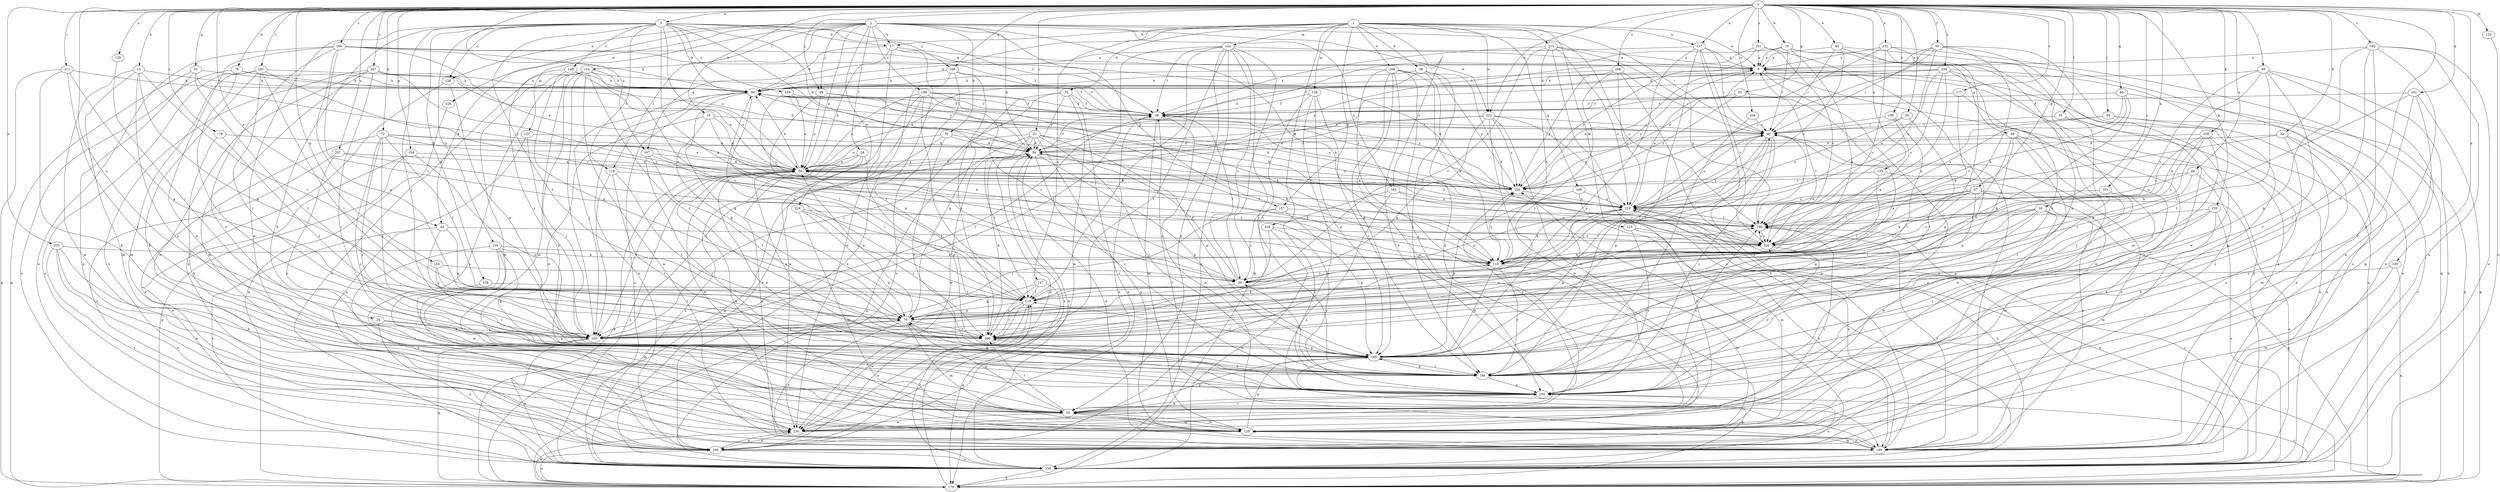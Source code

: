strict digraph  {
0;
1;
2;
3;
9;
10;
14;
16;
17;
20;
21;
24;
28;
29;
30;
32;
35;
38;
39;
44;
48;
49;
50;
55;
56;
58;
59;
62;
65;
66;
67;
69;
70;
72;
78;
79;
80;
89;
90;
95;
99;
100;
101;
108;
110;
114;
118;
119;
120;
122;
125;
126;
127;
129;
130;
133;
135;
137;
138;
139;
140;
147;
148;
149;
150;
154;
155;
157;
158;
160;
161;
164;
167;
168;
170;
177;
178;
180;
182;
184;
185;
189;
190;
193;
199;
200;
204;
207;
208;
210;
211;
215;
216;
220;
222;
226;
229;
230;
231;
233;
235;
239;
240;
247;
249;
250;
256;
259;
0 -> 3  [label=a];
0 -> 10  [label=b];
0 -> 14  [label=b];
0 -> 16  [label=b];
0 -> 21  [label=c];
0 -> 24  [label=c];
0 -> 28  [label=c];
0 -> 29  [label=c];
0 -> 32  [label=d];
0 -> 44  [label=e];
0 -> 48  [label=e];
0 -> 49  [label=e];
0 -> 55  [label=f];
0 -> 56  [label=f];
0 -> 62  [label=g];
0 -> 65  [label=g];
0 -> 66  [label=g];
0 -> 67  [label=g];
0 -> 72  [label=h];
0 -> 78  [label=h];
0 -> 89  [label=i];
0 -> 95  [label=j];
0 -> 99  [label=j];
0 -> 101  [label=k];
0 -> 108  [label=k];
0 -> 120  [label=m];
0 -> 130  [label=n];
0 -> 133  [label=n];
0 -> 135  [label=n];
0 -> 137  [label=n];
0 -> 154  [label=p];
0 -> 155  [label=p];
0 -> 161  [label=q];
0 -> 164  [label=q];
0 -> 167  [label=q];
0 -> 177  [label=r];
0 -> 178  [label=r];
0 -> 180  [label=r];
0 -> 182  [label=s];
0 -> 184  [label=s];
0 -> 193  [label=t];
0 -> 199  [label=t];
0 -> 204  [label=u];
0 -> 207  [label=u];
0 -> 211  [label=v];
0 -> 222  [label=w];
0 -> 231  [label=x];
0 -> 233  [label=x];
0 -> 235  [label=x];
0 -> 239  [label=x];
0 -> 247  [label=y];
0 -> 249  [label=y];
0 -> 256  [label=z];
1 -> 9  [label=a];
1 -> 17  [label=b];
1 -> 35  [label=d];
1 -> 38  [label=d];
1 -> 122  [label=m];
1 -> 125  [label=m];
1 -> 126  [label=m];
1 -> 137  [label=n];
1 -> 147  [label=o];
1 -> 157  [label=p];
1 -> 167  [label=q];
1 -> 168  [label=q];
1 -> 185  [label=s];
1 -> 208  [label=u];
1 -> 215  [label=v];
1 -> 216  [label=v];
1 -> 222  [label=w];
2 -> 17  [label=b];
2 -> 39  [label=d];
2 -> 49  [label=e];
2 -> 50  [label=e];
2 -> 58  [label=f];
2 -> 79  [label=h];
2 -> 90  [label=i];
2 -> 99  [label=j];
2 -> 110  [label=k];
2 -> 114  [label=l];
2 -> 118  [label=l];
2 -> 127  [label=m];
2 -> 138  [label=n];
2 -> 157  [label=p];
2 -> 185  [label=s];
2 -> 189  [label=s];
2 -> 190  [label=s];
2 -> 222  [label=w];
2 -> 226  [label=w];
2 -> 229  [label=w];
3 -> 17  [label=b];
3 -> 20  [label=b];
3 -> 39  [label=d];
3 -> 50  [label=e];
3 -> 59  [label=f];
3 -> 80  [label=h];
3 -> 100  [label=j];
3 -> 110  [label=k];
3 -> 118  [label=l];
3 -> 138  [label=n];
3 -> 139  [label=n];
3 -> 148  [label=o];
3 -> 149  [label=o];
3 -> 158  [label=p];
3 -> 200  [label=t];
3 -> 230  [label=w];
3 -> 249  [label=y];
3 -> 250  [label=y];
9 -> 80  [label=h];
9 -> 150  [label=o];
9 -> 170  [label=q];
9 -> 250  [label=y];
9 -> 259  [label=z];
10 -> 9  [label=a];
10 -> 39  [label=d];
10 -> 69  [label=g];
10 -> 90  [label=i];
10 -> 110  [label=k];
10 -> 160  [label=p];
14 -> 70  [label=g];
14 -> 80  [label=h];
14 -> 119  [label=l];
14 -> 129  [label=m];
14 -> 230  [label=w];
14 -> 259  [label=z];
16 -> 20  [label=b];
16 -> 50  [label=e];
16 -> 70  [label=g];
16 -> 90  [label=i];
16 -> 110  [label=k];
17 -> 9  [label=a];
17 -> 50  [label=e];
17 -> 80  [label=h];
17 -> 200  [label=t];
17 -> 210  [label=u];
17 -> 230  [label=w];
20 -> 70  [label=g];
20 -> 129  [label=m];
20 -> 160  [label=p];
20 -> 200  [label=t];
20 -> 230  [label=w];
20 -> 259  [label=z];
21 -> 39  [label=d];
21 -> 100  [label=j];
21 -> 110  [label=k];
21 -> 119  [label=l];
21 -> 140  [label=n];
21 -> 160  [label=p];
21 -> 170  [label=q];
21 -> 180  [label=r];
21 -> 230  [label=w];
24 -> 100  [label=j];
24 -> 150  [label=o];
24 -> 160  [label=p];
28 -> 20  [label=b];
28 -> 70  [label=g];
28 -> 119  [label=l];
28 -> 170  [label=q];
28 -> 190  [label=s];
28 -> 200  [label=t];
28 -> 220  [label=v];
29 -> 90  [label=i];
29 -> 200  [label=t];
29 -> 210  [label=u];
30 -> 39  [label=d];
30 -> 59  [label=f];
30 -> 119  [label=l];
30 -> 210  [label=u];
32 -> 39  [label=d];
32 -> 129  [label=m];
32 -> 140  [label=n];
32 -> 220  [label=v];
32 -> 259  [label=z];
35 -> 39  [label=d];
35 -> 59  [label=f];
35 -> 70  [label=g];
35 -> 100  [label=j];
35 -> 170  [label=q];
35 -> 230  [label=w];
38 -> 20  [label=b];
38 -> 50  [label=e];
38 -> 80  [label=h];
38 -> 180  [label=r];
38 -> 220  [label=v];
39 -> 50  [label=e];
39 -> 59  [label=f];
39 -> 160  [label=p];
39 -> 180  [label=r];
39 -> 220  [label=v];
39 -> 240  [label=x];
44 -> 9  [label=a];
44 -> 90  [label=i];
44 -> 119  [label=l];
44 -> 150  [label=o];
44 -> 210  [label=u];
48 -> 20  [label=b];
48 -> 110  [label=k];
48 -> 210  [label=u];
48 -> 250  [label=y];
49 -> 70  [label=g];
49 -> 100  [label=j];
49 -> 220  [label=v];
49 -> 240  [label=x];
50 -> 39  [label=d];
50 -> 80  [label=h];
50 -> 100  [label=j];
50 -> 110  [label=k];
50 -> 119  [label=l];
50 -> 150  [label=o];
50 -> 210  [label=u];
50 -> 250  [label=y];
55 -> 90  [label=i];
55 -> 180  [label=r];
55 -> 240  [label=x];
56 -> 9  [label=a];
56 -> 90  [label=i];
56 -> 110  [label=k];
56 -> 129  [label=m];
56 -> 210  [label=u];
56 -> 230  [label=w];
56 -> 250  [label=y];
58 -> 50  [label=e];
58 -> 140  [label=n];
58 -> 150  [label=o];
58 -> 160  [label=p];
58 -> 230  [label=w];
59 -> 90  [label=i];
59 -> 129  [label=m];
59 -> 140  [label=n];
59 -> 150  [label=o];
62 -> 80  [label=h];
62 -> 140  [label=n];
62 -> 170  [label=q];
62 -> 200  [label=t];
62 -> 250  [label=y];
65 -> 59  [label=f];
65 -> 220  [label=v];
65 -> 250  [label=y];
66 -> 59  [label=f];
66 -> 70  [label=g];
66 -> 170  [label=q];
66 -> 190  [label=s];
66 -> 220  [label=v];
67 -> 30  [label=c];
67 -> 110  [label=k];
67 -> 129  [label=m];
67 -> 150  [label=o];
67 -> 160  [label=p];
67 -> 210  [label=u];
67 -> 220  [label=v];
69 -> 39  [label=d];
69 -> 70  [label=g];
69 -> 160  [label=p];
69 -> 180  [label=r];
69 -> 230  [label=w];
69 -> 240  [label=x];
70 -> 50  [label=e];
70 -> 100  [label=j];
70 -> 110  [label=k];
70 -> 129  [label=m];
70 -> 140  [label=n];
70 -> 200  [label=t];
72 -> 39  [label=d];
72 -> 50  [label=e];
72 -> 100  [label=j];
72 -> 119  [label=l];
72 -> 180  [label=r];
72 -> 240  [label=x];
72 -> 250  [label=y];
72 -> 259  [label=z];
78 -> 39  [label=d];
78 -> 80  [label=h];
78 -> 100  [label=j];
78 -> 150  [label=o];
79 -> 39  [label=d];
79 -> 50  [label=e];
79 -> 170  [label=q];
79 -> 180  [label=r];
79 -> 210  [label=u];
80 -> 59  [label=f];
80 -> 70  [label=g];
80 -> 100  [label=j];
80 -> 119  [label=l];
80 -> 150  [label=o];
80 -> 210  [label=u];
80 -> 240  [label=x];
80 -> 250  [label=y];
89 -> 80  [label=h];
89 -> 110  [label=k];
89 -> 140  [label=n];
89 -> 150  [label=o];
89 -> 180  [label=r];
89 -> 200  [label=t];
89 -> 220  [label=v];
90 -> 39  [label=d];
90 -> 59  [label=f];
90 -> 119  [label=l];
90 -> 140  [label=n];
90 -> 160  [label=p];
90 -> 200  [label=t];
90 -> 210  [label=u];
90 -> 259  [label=z];
95 -> 90  [label=i];
95 -> 140  [label=n];
95 -> 150  [label=o];
95 -> 190  [label=s];
99 -> 30  [label=c];
99 -> 39  [label=d];
99 -> 50  [label=e];
99 -> 59  [label=f];
100 -> 9  [label=a];
100 -> 59  [label=f];
100 -> 70  [label=g];
100 -> 150  [label=o];
100 -> 170  [label=q];
100 -> 190  [label=s];
101 -> 160  [label=p];
101 -> 210  [label=u];
108 -> 39  [label=d];
108 -> 100  [label=j];
108 -> 110  [label=k];
108 -> 140  [label=n];
108 -> 190  [label=s];
108 -> 220  [label=v];
110 -> 30  [label=c];
110 -> 90  [label=i];
110 -> 129  [label=m];
110 -> 160  [label=p];
110 -> 180  [label=r];
110 -> 250  [label=y];
114 -> 20  [label=b];
114 -> 30  [label=c];
114 -> 59  [label=f];
114 -> 80  [label=h];
114 -> 100  [label=j];
114 -> 129  [label=m];
114 -> 140  [label=n];
114 -> 150  [label=o];
114 -> 200  [label=t];
114 -> 230  [label=w];
114 -> 240  [label=x];
118 -> 100  [label=j];
118 -> 180  [label=r];
118 -> 200  [label=t];
118 -> 250  [label=y];
119 -> 70  [label=g];
119 -> 80  [label=h];
119 -> 200  [label=t];
119 -> 230  [label=w];
119 -> 240  [label=x];
120 -> 150  [label=o];
122 -> 9  [label=a];
122 -> 20  [label=b];
122 -> 30  [label=c];
122 -> 59  [label=f];
122 -> 100  [label=j];
122 -> 119  [label=l];
122 -> 150  [label=o];
122 -> 170  [label=q];
122 -> 180  [label=r];
122 -> 200  [label=t];
125 -> 140  [label=n];
125 -> 220  [label=v];
125 -> 259  [label=z];
126 -> 59  [label=f];
126 -> 160  [label=p];
126 -> 180  [label=r];
126 -> 200  [label=t];
126 -> 240  [label=x];
127 -> 39  [label=d];
127 -> 100  [label=j];
127 -> 240  [label=x];
129 -> 20  [label=b];
129 -> 50  [label=e];
129 -> 140  [label=n];
129 -> 160  [label=p];
130 -> 30  [label=c];
130 -> 129  [label=m];
130 -> 170  [label=q];
133 -> 119  [label=l];
133 -> 140  [label=n];
133 -> 250  [label=y];
135 -> 100  [label=j];
137 -> 9  [label=a];
137 -> 80  [label=h];
137 -> 90  [label=i];
137 -> 140  [label=n];
137 -> 160  [label=p];
137 -> 180  [label=r];
137 -> 220  [label=v];
138 -> 160  [label=p];
138 -> 240  [label=x];
139 -> 20  [label=b];
139 -> 100  [label=j];
139 -> 110  [label=k];
139 -> 129  [label=m];
139 -> 140  [label=n];
139 -> 160  [label=p];
140 -> 9  [label=a];
140 -> 39  [label=d];
140 -> 59  [label=f];
140 -> 90  [label=i];
140 -> 129  [label=m];
140 -> 190  [label=s];
140 -> 210  [label=u];
147 -> 70  [label=g];
147 -> 119  [label=l];
147 -> 170  [label=q];
147 -> 200  [label=t];
148 -> 50  [label=e];
148 -> 70  [label=g];
148 -> 80  [label=h];
148 -> 100  [label=j];
149 -> 50  [label=e];
149 -> 59  [label=f];
149 -> 190  [label=s];
149 -> 210  [label=u];
150 -> 119  [label=l];
150 -> 170  [label=q];
150 -> 190  [label=s];
150 -> 210  [label=u];
154 -> 50  [label=e];
154 -> 150  [label=o];
154 -> 160  [label=p];
154 -> 170  [label=q];
155 -> 129  [label=m];
155 -> 150  [label=o];
155 -> 160  [label=p];
155 -> 190  [label=s];
155 -> 259  [label=z];
157 -> 30  [label=c];
157 -> 100  [label=j];
157 -> 160  [label=p];
157 -> 190  [label=s];
158 -> 119  [label=l];
158 -> 129  [label=m];
160 -> 50  [label=e];
160 -> 119  [label=l];
160 -> 170  [label=q];
160 -> 180  [label=r];
161 -> 59  [label=f];
161 -> 119  [label=l];
161 -> 129  [label=m];
161 -> 170  [label=q];
161 -> 180  [label=r];
164 -> 30  [label=c];
164 -> 180  [label=r];
164 -> 200  [label=t];
167 -> 50  [label=e];
167 -> 119  [label=l];
167 -> 200  [label=t];
167 -> 259  [label=z];
168 -> 20  [label=b];
168 -> 160  [label=p];
168 -> 210  [label=u];
170 -> 50  [label=e];
170 -> 119  [label=l];
170 -> 230  [label=w];
170 -> 240  [label=x];
170 -> 259  [label=z];
177 -> 59  [label=f];
177 -> 110  [label=k];
177 -> 230  [label=w];
178 -> 20  [label=b];
178 -> 39  [label=d];
178 -> 200  [label=t];
180 -> 30  [label=c];
180 -> 70  [label=g];
180 -> 160  [label=p];
180 -> 220  [label=v];
180 -> 259  [label=z];
182 -> 9  [label=a];
182 -> 140  [label=n];
182 -> 150  [label=o];
182 -> 160  [label=p];
182 -> 180  [label=r];
182 -> 240  [label=x];
182 -> 259  [label=z];
184 -> 9  [label=a];
184 -> 20  [label=b];
184 -> 30  [label=c];
184 -> 50  [label=e];
184 -> 59  [label=f];
184 -> 70  [label=g];
184 -> 80  [label=h];
184 -> 150  [label=o];
184 -> 259  [label=z];
185 -> 140  [label=n];
185 -> 210  [label=u];
185 -> 220  [label=v];
185 -> 259  [label=z];
189 -> 30  [label=c];
189 -> 50  [label=e];
189 -> 59  [label=f];
189 -> 110  [label=k];
189 -> 119  [label=l];
189 -> 150  [label=o];
189 -> 230  [label=w];
189 -> 250  [label=y];
190 -> 80  [label=h];
190 -> 90  [label=i];
190 -> 220  [label=v];
193 -> 20  [label=b];
193 -> 80  [label=h];
193 -> 100  [label=j];
193 -> 129  [label=m];
193 -> 150  [label=o];
193 -> 200  [label=t];
193 -> 220  [label=v];
199 -> 90  [label=i];
199 -> 110  [label=k];
199 -> 200  [label=t];
200 -> 39  [label=d];
200 -> 90  [label=i];
200 -> 160  [label=p];
204 -> 90  [label=i];
204 -> 180  [label=r];
207 -> 50  [label=e];
207 -> 110  [label=k];
207 -> 240  [label=x];
207 -> 259  [label=z];
208 -> 20  [label=b];
208 -> 80  [label=h];
208 -> 110  [label=k];
208 -> 129  [label=m];
208 -> 160  [label=p];
208 -> 240  [label=x];
208 -> 250  [label=y];
208 -> 259  [label=z];
210 -> 9  [label=a];
210 -> 80  [label=h];
210 -> 90  [label=i];
210 -> 110  [label=k];
210 -> 129  [label=m];
210 -> 160  [label=p];
210 -> 170  [label=q];
210 -> 190  [label=s];
211 -> 20  [label=b];
211 -> 70  [label=g];
211 -> 80  [label=h];
211 -> 170  [label=q];
211 -> 180  [label=r];
215 -> 9  [label=a];
215 -> 30  [label=c];
215 -> 59  [label=f];
215 -> 110  [label=k];
215 -> 150  [label=o];
215 -> 190  [label=s];
215 -> 210  [label=u];
216 -> 30  [label=c];
216 -> 150  [label=o];
216 -> 220  [label=v];
216 -> 259  [label=z];
220 -> 110  [label=k];
220 -> 190  [label=s];
220 -> 259  [label=z];
222 -> 20  [label=b];
222 -> 39  [label=d];
222 -> 50  [label=e];
222 -> 70  [label=g];
222 -> 90  [label=i];
222 -> 210  [label=u];
222 -> 230  [label=w];
222 -> 250  [label=y];
226 -> 170  [label=q];
229 -> 129  [label=m];
229 -> 160  [label=p];
229 -> 190  [label=s];
229 -> 200  [label=t];
230 -> 39  [label=d];
230 -> 190  [label=s];
230 -> 240  [label=x];
231 -> 9  [label=a];
231 -> 50  [label=e];
231 -> 180  [label=r];
231 -> 190  [label=s];
231 -> 250  [label=y];
233 -> 9  [label=a];
233 -> 129  [label=m];
233 -> 170  [label=q];
233 -> 220  [label=v];
233 -> 240  [label=x];
233 -> 250  [label=y];
235 -> 20  [label=b];
235 -> 110  [label=k];
235 -> 140  [label=n];
235 -> 230  [label=w];
235 -> 240  [label=x];
239 -> 50  [label=e];
239 -> 59  [label=f];
239 -> 80  [label=h];
239 -> 150  [label=o];
239 -> 180  [label=r];
239 -> 190  [label=s];
239 -> 200  [label=t];
239 -> 210  [label=u];
239 -> 220  [label=v];
240 -> 39  [label=d];
240 -> 150  [label=o];
240 -> 230  [label=w];
240 -> 250  [label=y];
247 -> 50  [label=e];
247 -> 80  [label=h];
247 -> 129  [label=m];
247 -> 180  [label=r];
247 -> 220  [label=v];
247 -> 230  [label=w];
247 -> 240  [label=x];
249 -> 59  [label=f];
249 -> 80  [label=h];
249 -> 150  [label=o];
249 -> 200  [label=t];
249 -> 240  [label=x];
250 -> 9  [label=a];
250 -> 50  [label=e];
250 -> 210  [label=u];
256 -> 80  [label=h];
256 -> 90  [label=i];
256 -> 100  [label=j];
256 -> 150  [label=o];
256 -> 210  [label=u];
256 -> 250  [label=y];
259 -> 20  [label=b];
259 -> 50  [label=e];
259 -> 150  [label=o];
259 -> 190  [label=s];
259 -> 200  [label=t];
259 -> 250  [label=y];
}

